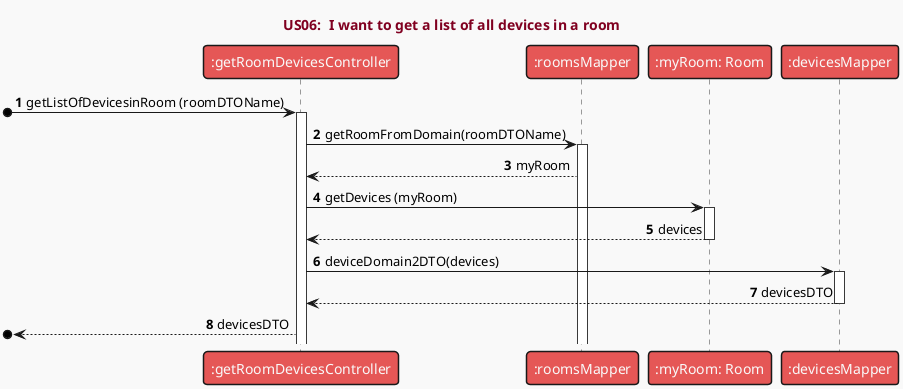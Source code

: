 @startuml
'https://plantuml.com/sequence-diagram

!theme mars
skinparam sequenceMessageAlign direction
title <font color=#800020> US06:  I want to get a list of all devices in a room </font>

autonumber

participant ":getRoomDevicesController"
participant ":roomsMapper"
participant ":myRoom: Room"
participant ":devicesMapper"

[o-> ":getRoomDevicesController" :getListOfDevicesinRoom (roomDTOName)
activate ":getRoomDevicesController"

":getRoomDevicesController" -> ":roomsMapper" : getRoomFromDomain(roomDTOName)
activate ":roomsMapper"
":roomsMapper" --> ":getRoomDevicesController" : myRoom


":getRoomDevicesController" -> ":myRoom: Room" : getDevices (myRoom)
activate ":myRoom: Room"
":myRoom: Room" --> ":getRoomDevicesController" : devices
deactivate ":myRoom: Room"

":getRoomDevicesController" -> ":devicesMapper" : deviceDomain2DTO(devices)
activate ":devicesMapper"

":devicesMapper" --> ":getRoomDevicesController" : devicesDTO
deactivate ":devicesMapper"

[o<-- ":getRoomDevicesController" : devicesDTO

@enduml
